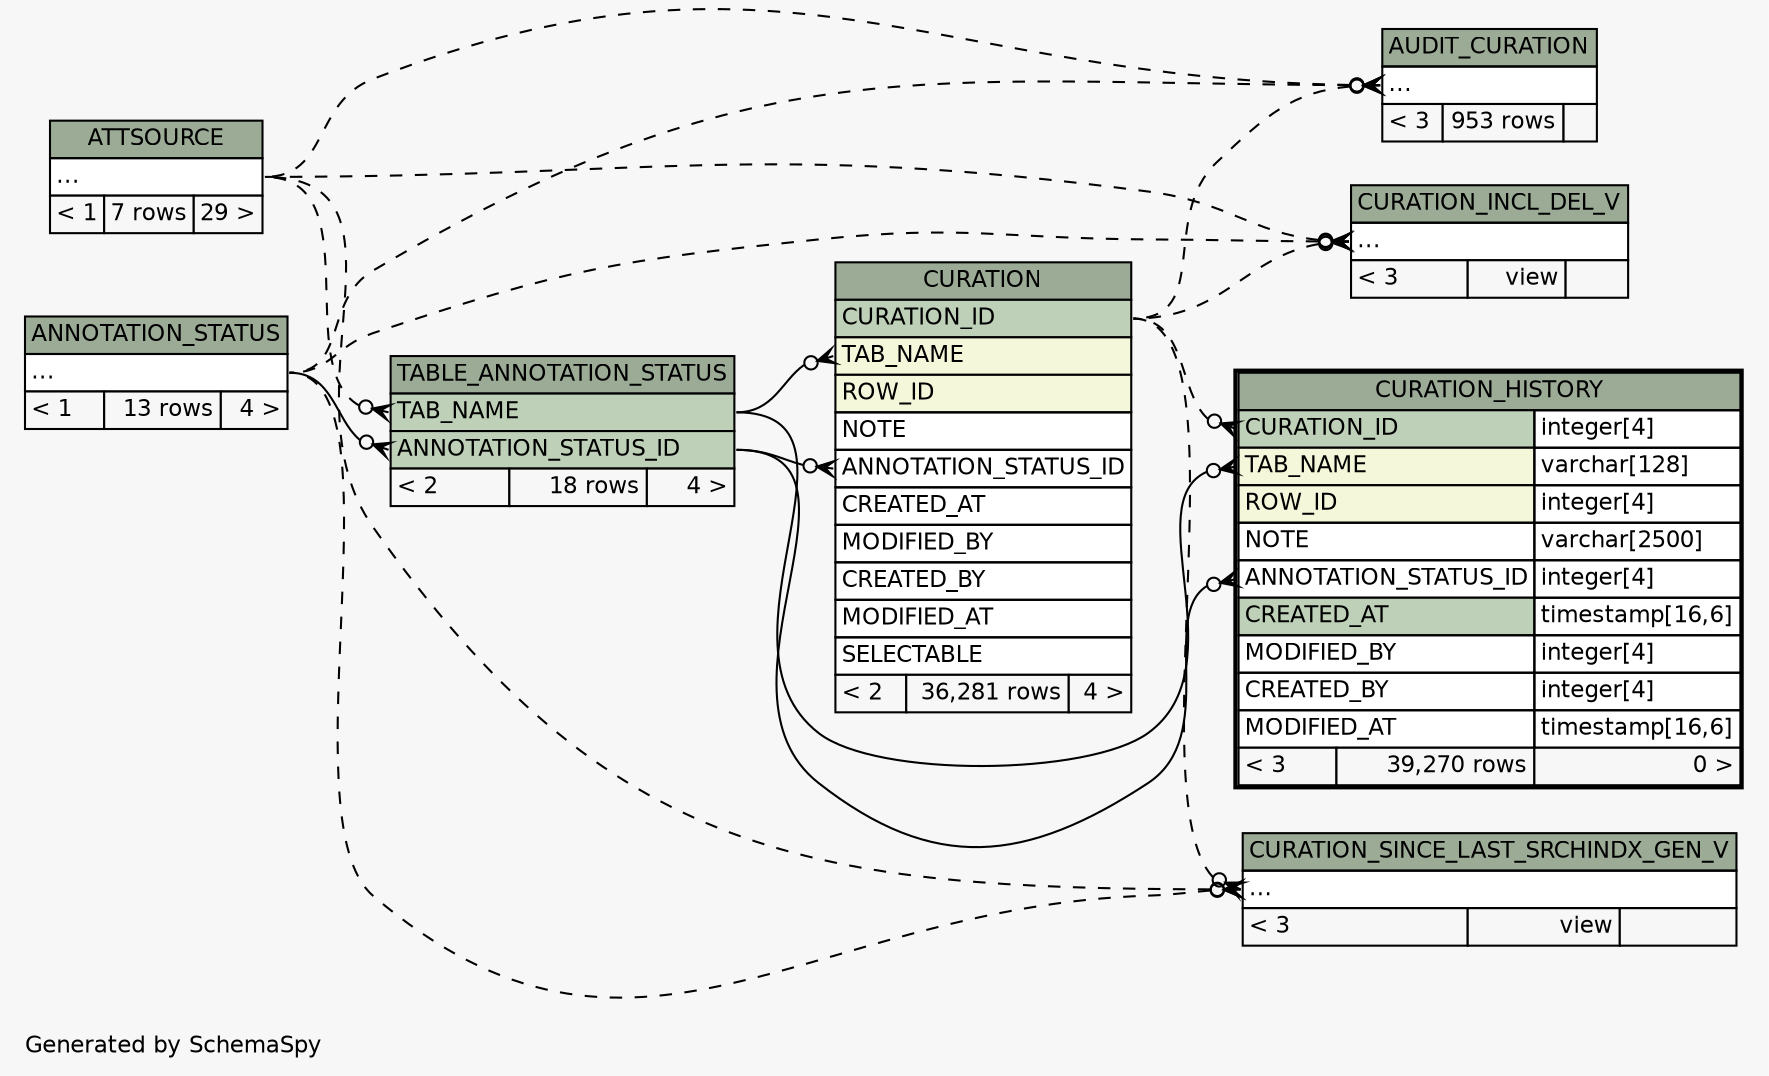 // dot 2.38.0 on Windows 10 10.0
// SchemaSpy rev Unknown
digraph "impliedTwoDegreesRelationshipsDiagram" {
  graph [
    rankdir="RL"
    bgcolor="#f7f7f7"
    label="\nGenerated by SchemaSpy"
    labeljust="l"
    nodesep="0.18"
    ranksep="0.46"
    fontname="Helvetica"
    fontsize="11"
  ];
  node [
    fontname="Helvetica"
    fontsize="11"
    shape="plaintext"
  ];
  edge [
    arrowsize="0.8"
  ];
  "AUDIT_CURATION":"elipses":w -> "ANNOTATION_STATUS":"elipses":e [arrowhead=none dir=back arrowtail=crowodot style=dashed];
  "AUDIT_CURATION":"elipses":w -> "CURATION":"CURATION_ID":e [arrowhead=none dir=back arrowtail=crowodot style=dashed];
  "AUDIT_CURATION":"elipses":w -> "ATTSOURCE":"elipses":e [arrowhead=none dir=back arrowtail=crowodot style=dashed];
  "CURATION":"ANNOTATION_STATUS_ID":w -> "TABLE_ANNOTATION_STATUS":"ANNOTATION_STATUS_ID":e [arrowhead=none dir=back arrowtail=crowodot];
  "CURATION":"TAB_NAME":w -> "TABLE_ANNOTATION_STATUS":"TAB_NAME":e [arrowhead=none dir=back arrowtail=crowodot];
  "CURATION_HISTORY":"ANNOTATION_STATUS_ID":w -> "TABLE_ANNOTATION_STATUS":"ANNOTATION_STATUS_ID":e [arrowhead=none dir=back arrowtail=crowodot];
  "CURATION_HISTORY":"CURATION_ID":w -> "CURATION":"CURATION_ID":e [arrowhead=none dir=back arrowtail=crowodot style=dashed];
  "CURATION_HISTORY":"TAB_NAME":w -> "TABLE_ANNOTATION_STATUS":"TAB_NAME":e [arrowhead=none dir=back arrowtail=crowodot];
  "CURATION_INCL_DEL_V":"elipses":w -> "ANNOTATION_STATUS":"elipses":e [arrowhead=none dir=back arrowtail=crowodot style=dashed];
  "CURATION_INCL_DEL_V":"elipses":w -> "CURATION":"CURATION_ID":e [arrowhead=none dir=back arrowtail=crowodot style=dashed];
  "CURATION_INCL_DEL_V":"elipses":w -> "ATTSOURCE":"elipses":e [arrowhead=none dir=back arrowtail=crowodot style=dashed];
  "CURATION_SINCE_LAST_SRCHINDX_GEN_V":"elipses":w -> "ANNOTATION_STATUS":"elipses":e [arrowhead=none dir=back arrowtail=crowodot style=dashed];
  "CURATION_SINCE_LAST_SRCHINDX_GEN_V":"elipses":w -> "CURATION":"CURATION_ID":e [arrowhead=none dir=back arrowtail=crowodot style=dashed];
  "CURATION_SINCE_LAST_SRCHINDX_GEN_V":"elipses":w -> "ATTSOURCE":"elipses":e [arrowhead=none dir=back arrowtail=crowodot style=dashed];
  "TABLE_ANNOTATION_STATUS":"ANNOTATION_STATUS_ID":w -> "ANNOTATION_STATUS":"elipses":e [arrowhead=none dir=back arrowtail=crowodot];
  "TABLE_ANNOTATION_STATUS":"TAB_NAME":w -> "ATTSOURCE":"elipses":e [arrowhead=none dir=back arrowtail=crowodot style=dashed];
  "ANNOTATION_STATUS" [
    label=<
    <TABLE BORDER="0" CELLBORDER="1" CELLSPACING="0" BGCOLOR="#ffffff">
      <TR><TD COLSPAN="3" BGCOLOR="#9bab96" ALIGN="CENTER">ANNOTATION_STATUS</TD></TR>
      <TR><TD PORT="elipses" COLSPAN="3" ALIGN="LEFT">...</TD></TR>
      <TR><TD ALIGN="LEFT" BGCOLOR="#f7f7f7">&lt; 1</TD><TD ALIGN="RIGHT" BGCOLOR="#f7f7f7">13 rows</TD><TD ALIGN="RIGHT" BGCOLOR="#f7f7f7">4 &gt;</TD></TR>
    </TABLE>>
    URL="ANNOTATION_STATUS.html"
    tooltip="ANNOTATION_STATUS"
  ];
  "ATTSOURCE" [
    label=<
    <TABLE BORDER="0" CELLBORDER="1" CELLSPACING="0" BGCOLOR="#ffffff">
      <TR><TD COLSPAN="3" BGCOLOR="#9bab96" ALIGN="CENTER">ATTSOURCE</TD></TR>
      <TR><TD PORT="elipses" COLSPAN="3" ALIGN="LEFT">...</TD></TR>
      <TR><TD ALIGN="LEFT" BGCOLOR="#f7f7f7">&lt; 1</TD><TD ALIGN="RIGHT" BGCOLOR="#f7f7f7">7 rows</TD><TD ALIGN="RIGHT" BGCOLOR="#f7f7f7">29 &gt;</TD></TR>
    </TABLE>>
    URL="ATTSOURCE.html"
    tooltip="ATTSOURCE"
  ];
  "AUDIT_CURATION" [
    label=<
    <TABLE BORDER="0" CELLBORDER="1" CELLSPACING="0" BGCOLOR="#ffffff">
      <TR><TD COLSPAN="3" BGCOLOR="#9bab96" ALIGN="CENTER">AUDIT_CURATION</TD></TR>
      <TR><TD PORT="elipses" COLSPAN="3" ALIGN="LEFT">...</TD></TR>
      <TR><TD ALIGN="LEFT" BGCOLOR="#f7f7f7">&lt; 3</TD><TD ALIGN="RIGHT" BGCOLOR="#f7f7f7">953 rows</TD><TD ALIGN="RIGHT" BGCOLOR="#f7f7f7">  </TD></TR>
    </TABLE>>
    URL="AUDIT_CURATION.html"
    tooltip="AUDIT_CURATION"
  ];
  "CURATION" [
    label=<
    <TABLE BORDER="0" CELLBORDER="1" CELLSPACING="0" BGCOLOR="#ffffff">
      <TR><TD COLSPAN="3" BGCOLOR="#9bab96" ALIGN="CENTER">CURATION</TD></TR>
      <TR><TD PORT="CURATION_ID" COLSPAN="3" BGCOLOR="#bed1b8" ALIGN="LEFT">CURATION_ID</TD></TR>
      <TR><TD PORT="TAB_NAME" COLSPAN="3" BGCOLOR="#f4f7da" ALIGN="LEFT">TAB_NAME</TD></TR>
      <TR><TD PORT="ROW_ID" COLSPAN="3" BGCOLOR="#f4f7da" ALIGN="LEFT">ROW_ID</TD></TR>
      <TR><TD PORT="NOTE" COLSPAN="3" ALIGN="LEFT">NOTE</TD></TR>
      <TR><TD PORT="ANNOTATION_STATUS_ID" COLSPAN="3" ALIGN="LEFT">ANNOTATION_STATUS_ID</TD></TR>
      <TR><TD PORT="CREATED_AT" COLSPAN="3" ALIGN="LEFT">CREATED_AT</TD></TR>
      <TR><TD PORT="MODIFIED_BY" COLSPAN="3" ALIGN="LEFT">MODIFIED_BY</TD></TR>
      <TR><TD PORT="CREATED_BY" COLSPAN="3" ALIGN="LEFT">CREATED_BY</TD></TR>
      <TR><TD PORT="MODIFIED_AT" COLSPAN="3" ALIGN="LEFT">MODIFIED_AT</TD></TR>
      <TR><TD PORT="SELECTABLE" COLSPAN="3" ALIGN="LEFT">SELECTABLE</TD></TR>
      <TR><TD ALIGN="LEFT" BGCOLOR="#f7f7f7">&lt; 2</TD><TD ALIGN="RIGHT" BGCOLOR="#f7f7f7">36,281 rows</TD><TD ALIGN="RIGHT" BGCOLOR="#f7f7f7">4 &gt;</TD></TR>
    </TABLE>>
    URL="CURATION.html"
    tooltip="CURATION"
  ];
  "CURATION_HISTORY" [
    label=<
    <TABLE BORDER="2" CELLBORDER="1" CELLSPACING="0" BGCOLOR="#ffffff">
      <TR><TD COLSPAN="3" BGCOLOR="#9bab96" ALIGN="CENTER">CURATION_HISTORY</TD></TR>
      <TR><TD PORT="CURATION_ID" COLSPAN="2" BGCOLOR="#bed1b8" ALIGN="LEFT">CURATION_ID</TD><TD PORT="CURATION_ID.type" ALIGN="LEFT">integer[4]</TD></TR>
      <TR><TD PORT="TAB_NAME" COLSPAN="2" BGCOLOR="#f4f7da" ALIGN="LEFT">TAB_NAME</TD><TD PORT="TAB_NAME.type" ALIGN="LEFT">varchar[128]</TD></TR>
      <TR><TD PORT="ROW_ID" COLSPAN="2" BGCOLOR="#f4f7da" ALIGN="LEFT">ROW_ID</TD><TD PORT="ROW_ID.type" ALIGN="LEFT">integer[4]</TD></TR>
      <TR><TD PORT="NOTE" COLSPAN="2" ALIGN="LEFT">NOTE</TD><TD PORT="NOTE.type" ALIGN="LEFT">varchar[2500]</TD></TR>
      <TR><TD PORT="ANNOTATION_STATUS_ID" COLSPAN="2" ALIGN="LEFT">ANNOTATION_STATUS_ID</TD><TD PORT="ANNOTATION_STATUS_ID.type" ALIGN="LEFT">integer[4]</TD></TR>
      <TR><TD PORT="CREATED_AT" COLSPAN="2" BGCOLOR="#bed1b8" ALIGN="LEFT">CREATED_AT</TD><TD PORT="CREATED_AT.type" ALIGN="LEFT">timestamp[16,6]</TD></TR>
      <TR><TD PORT="MODIFIED_BY" COLSPAN="2" ALIGN="LEFT">MODIFIED_BY</TD><TD PORT="MODIFIED_BY.type" ALIGN="LEFT">integer[4]</TD></TR>
      <TR><TD PORT="CREATED_BY" COLSPAN="2" ALIGN="LEFT">CREATED_BY</TD><TD PORT="CREATED_BY.type" ALIGN="LEFT">integer[4]</TD></TR>
      <TR><TD PORT="MODIFIED_AT" COLSPAN="2" ALIGN="LEFT">MODIFIED_AT</TD><TD PORT="MODIFIED_AT.type" ALIGN="LEFT">timestamp[16,6]</TD></TR>
      <TR><TD ALIGN="LEFT" BGCOLOR="#f7f7f7">&lt; 3</TD><TD ALIGN="RIGHT" BGCOLOR="#f7f7f7">39,270 rows</TD><TD ALIGN="RIGHT" BGCOLOR="#f7f7f7">0 &gt;</TD></TR>
    </TABLE>>
    URL="CURATION_HISTORY.html"
    tooltip="CURATION_HISTORY"
  ];
  "CURATION_INCL_DEL_V" [
    label=<
    <TABLE BORDER="0" CELLBORDER="1" CELLSPACING="0" BGCOLOR="#ffffff">
      <TR><TD COLSPAN="3" BGCOLOR="#9bab96" ALIGN="CENTER">CURATION_INCL_DEL_V</TD></TR>
      <TR><TD PORT="elipses" COLSPAN="3" ALIGN="LEFT">...</TD></TR>
      <TR><TD ALIGN="LEFT" BGCOLOR="#f7f7f7">&lt; 3</TD><TD ALIGN="RIGHT" BGCOLOR="#f7f7f7">view</TD><TD ALIGN="RIGHT" BGCOLOR="#f7f7f7">  </TD></TR>
    </TABLE>>
    URL="CURATION_INCL_DEL_V.html"
    tooltip="CURATION_INCL_DEL_V"
  ];
  "CURATION_SINCE_LAST_SRCHINDX_GEN_V" [
    label=<
    <TABLE BORDER="0" CELLBORDER="1" CELLSPACING="0" BGCOLOR="#ffffff">
      <TR><TD COLSPAN="3" BGCOLOR="#9bab96" ALIGN="CENTER">CURATION_SINCE_LAST_SRCHINDX_GEN_V</TD></TR>
      <TR><TD PORT="elipses" COLSPAN="3" ALIGN="LEFT">...</TD></TR>
      <TR><TD ALIGN="LEFT" BGCOLOR="#f7f7f7">&lt; 3</TD><TD ALIGN="RIGHT" BGCOLOR="#f7f7f7">view</TD><TD ALIGN="RIGHT" BGCOLOR="#f7f7f7">  </TD></TR>
    </TABLE>>
    URL="CURATION_SINCE_LAST_SRCHINDX_GEN_V.html"
    tooltip="CURATION_SINCE_LAST_SRCHINDX_GEN_V"
  ];
  "TABLE_ANNOTATION_STATUS" [
    label=<
    <TABLE BORDER="0" CELLBORDER="1" CELLSPACING="0" BGCOLOR="#ffffff">
      <TR><TD COLSPAN="3" BGCOLOR="#9bab96" ALIGN="CENTER">TABLE_ANNOTATION_STATUS</TD></TR>
      <TR><TD PORT="TAB_NAME" COLSPAN="3" BGCOLOR="#bed1b8" ALIGN="LEFT">TAB_NAME</TD></TR>
      <TR><TD PORT="ANNOTATION_STATUS_ID" COLSPAN="3" BGCOLOR="#bed1b8" ALIGN="LEFT">ANNOTATION_STATUS_ID</TD></TR>
      <TR><TD ALIGN="LEFT" BGCOLOR="#f7f7f7">&lt; 2</TD><TD ALIGN="RIGHT" BGCOLOR="#f7f7f7">18 rows</TD><TD ALIGN="RIGHT" BGCOLOR="#f7f7f7">4 &gt;</TD></TR>
    </TABLE>>
    URL="TABLE_ANNOTATION_STATUS.html"
    tooltip="TABLE_ANNOTATION_STATUS"
  ];
}
